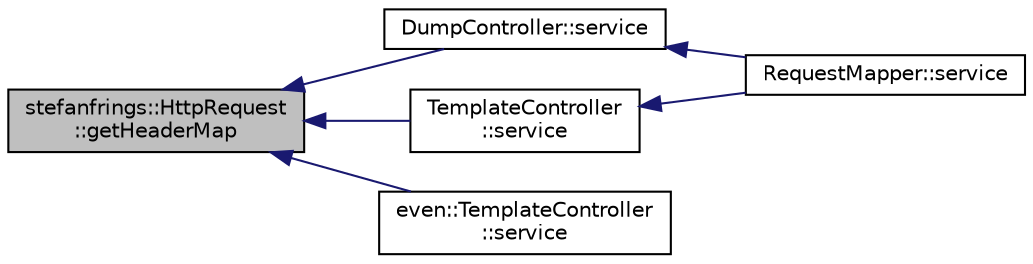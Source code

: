 digraph "stefanfrings::HttpRequest::getHeaderMap"
{
  edge [fontname="Helvetica",fontsize="10",labelfontname="Helvetica",labelfontsize="10"];
  node [fontname="Helvetica",fontsize="10",shape=record];
  rankdir="LR";
  Node25 [label="stefanfrings::HttpRequest\l::getHeaderMap",height=0.2,width=0.4,color="black", fillcolor="grey75", style="filled", fontcolor="black"];
  Node25 -> Node26 [dir="back",color="midnightblue",fontsize="10",style="solid",fontname="Helvetica"];
  Node26 [label="DumpController::service",height=0.2,width=0.4,color="black", fillcolor="white", style="filled",URL="$class_dump_controller.html#ab2d5b920d9b2ec9310d2e57ed1e8e32f"];
  Node26 -> Node27 [dir="back",color="midnightblue",fontsize="10",style="solid",fontname="Helvetica"];
  Node27 [label="RequestMapper::service",height=0.2,width=0.4,color="black", fillcolor="white", style="filled",URL="$class_request_mapper.html#a5faa3e99e8599b260d2c9ec1479b6419"];
  Node25 -> Node28 [dir="back",color="midnightblue",fontsize="10",style="solid",fontname="Helvetica"];
  Node28 [label="TemplateController\l::service",height=0.2,width=0.4,color="black", fillcolor="white", style="filled",URL="$class_template_controller.html#ad34c48cf60094e0deb73aa7145e93eac"];
  Node28 -> Node27 [dir="back",color="midnightblue",fontsize="10",style="solid",fontname="Helvetica"];
  Node25 -> Node29 [dir="back",color="midnightblue",fontsize="10",style="solid",fontname="Helvetica"];
  Node29 [label="even::TemplateController\l::service",height=0.2,width=0.4,color="black", fillcolor="white", style="filled",URL="$classeven_1_1_template_controller.html#ad34c48cf60094e0deb73aa7145e93eac"];
}
